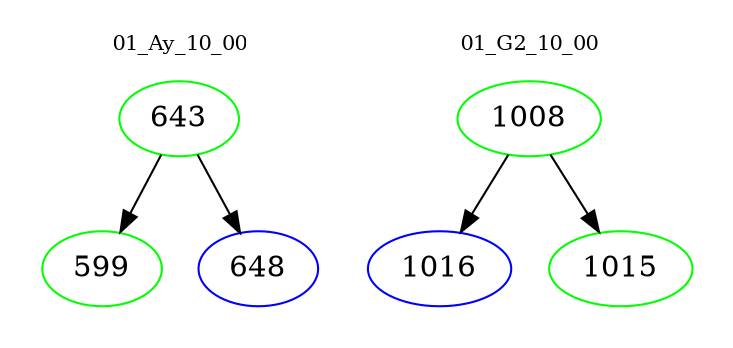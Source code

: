 digraph{
subgraph cluster_0 {
color = white
label = "01_Ay_10_00";
fontsize=10;
T0_643 [label="643", color="green"]
T0_643 -> T0_599 [color="black"]
T0_599 [label="599", color="green"]
T0_643 -> T0_648 [color="black"]
T0_648 [label="648", color="blue"]
}
subgraph cluster_1 {
color = white
label = "01_G2_10_00";
fontsize=10;
T1_1008 [label="1008", color="green"]
T1_1008 -> T1_1016 [color="black"]
T1_1016 [label="1016", color="blue"]
T1_1008 -> T1_1015 [color="black"]
T1_1015 [label="1015", color="green"]
}
}
